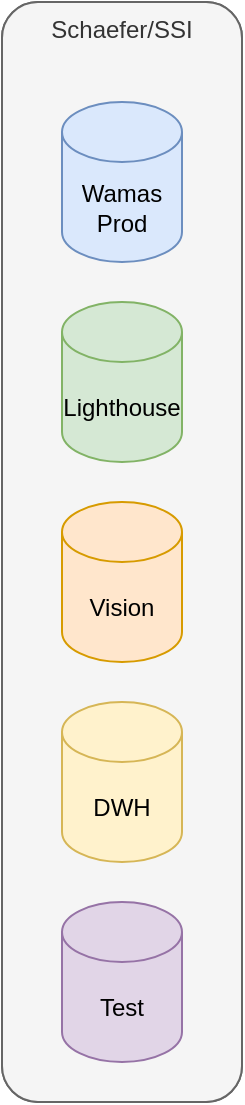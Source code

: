 <mxfile version="17.4.6" type="github">
  <diagram id="hGBkjwyxST1DEmkZyVXI" name="Page-1">
    <mxGraphModel dx="1964" dy="922" grid="1" gridSize="10" guides="1" tooltips="1" connect="1" arrows="1" fold="1" page="1" pageScale="1" pageWidth="850" pageHeight="1100" math="0" shadow="0">
      <root>
        <mxCell id="0" />
        <mxCell id="1" parent="0" />
        <mxCell id="URs3KdmpjTGdo8dBZYIT-11" value="" style="group;fillColor=#f5f5f5;fontColor=#333333;strokeColor=#666666;rounded=1;" vertex="1" connectable="0" parent="1">
          <mxGeometry x="120" y="40" width="120" height="550" as="geometry" />
        </mxCell>
        <mxCell id="URs3KdmpjTGdo8dBZYIT-1" value="Schaefer/SSI" style="rounded=1;whiteSpace=wrap;html=1;labelPosition=center;verticalLabelPosition=middle;align=center;verticalAlign=top;fillColor=#f5f5f5;fontColor=#333333;strokeColor=#666666;" vertex="1" parent="URs3KdmpjTGdo8dBZYIT-11">
          <mxGeometry width="120" height="550" as="geometry" />
        </mxCell>
        <mxCell id="URs3KdmpjTGdo8dBZYIT-4" value="Wamas&lt;br&gt;Prod" style="shape=cylinder3;whiteSpace=wrap;html=1;boundedLbl=1;backgroundOutline=1;size=15;fillColor=#dae8fc;strokeColor=#6c8ebf;" vertex="1" parent="URs3KdmpjTGdo8dBZYIT-11">
          <mxGeometry x="30" y="50" width="60" height="80" as="geometry" />
        </mxCell>
        <mxCell id="URs3KdmpjTGdo8dBZYIT-6" value="Lighthouse" style="shape=cylinder3;whiteSpace=wrap;html=1;boundedLbl=1;backgroundOutline=1;size=15;fillColor=#d5e8d4;strokeColor=#82b366;" vertex="1" parent="URs3KdmpjTGdo8dBZYIT-11">
          <mxGeometry x="30" y="150" width="60" height="80" as="geometry" />
        </mxCell>
        <mxCell id="URs3KdmpjTGdo8dBZYIT-7" value="Vision" style="shape=cylinder3;whiteSpace=wrap;html=1;boundedLbl=1;backgroundOutline=1;size=15;fillColor=#ffe6cc;strokeColor=#d79b00;" vertex="1" parent="URs3KdmpjTGdo8dBZYIT-11">
          <mxGeometry x="30" y="250" width="60" height="80" as="geometry" />
        </mxCell>
        <mxCell id="URs3KdmpjTGdo8dBZYIT-8" value="DWH" style="shape=cylinder3;whiteSpace=wrap;html=1;boundedLbl=1;backgroundOutline=1;size=15;fillColor=#fff2cc;strokeColor=#d6b656;" vertex="1" parent="URs3KdmpjTGdo8dBZYIT-11">
          <mxGeometry x="30" y="350" width="60" height="80" as="geometry" />
        </mxCell>
        <mxCell id="URs3KdmpjTGdo8dBZYIT-9" value="Test" style="shape=cylinder3;whiteSpace=wrap;html=1;boundedLbl=1;backgroundOutline=1;size=15;fillColor=#e1d5e7;strokeColor=#9673a6;" vertex="1" parent="URs3KdmpjTGdo8dBZYIT-11">
          <mxGeometry x="30" y="450" width="60" height="80" as="geometry" />
        </mxCell>
      </root>
    </mxGraphModel>
  </diagram>
</mxfile>
